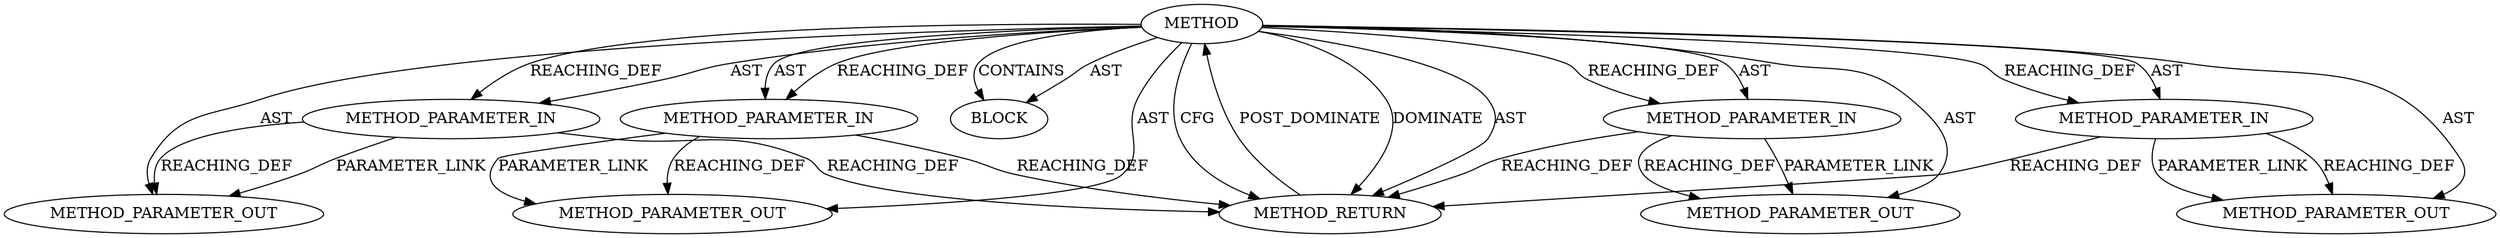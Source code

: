 digraph {
  12752 [label=METHOD AST_PARENT_TYPE="NAMESPACE_BLOCK" AST_PARENT_FULL_NAME="<global>" ORDER=0 CODE="<empty>" FULL_NAME="ceph_decode_8_safe" IS_EXTERNAL=true FILENAME="<empty>" SIGNATURE="" NAME="ceph_decode_8_safe"]
  12755 [label=METHOD_PARAMETER_IN ORDER=3 CODE="p3" IS_VARIADIC=false TYPE_FULL_NAME="ANY" EVALUATION_STRATEGY="BY_VALUE" INDEX=3 NAME="p3"]
  12756 [label=METHOD_PARAMETER_IN ORDER=4 CODE="p4" IS_VARIADIC=false TYPE_FULL_NAME="ANY" EVALUATION_STRATEGY="BY_VALUE" INDEX=4 NAME="p4"]
  13529 [label=METHOD_PARAMETER_OUT ORDER=1 CODE="p1" IS_VARIADIC=false TYPE_FULL_NAME="ANY" EVALUATION_STRATEGY="BY_VALUE" INDEX=1 NAME="p1"]
  12757 [label=BLOCK ORDER=1 ARGUMENT_INDEX=1 CODE="<empty>" TYPE_FULL_NAME="ANY"]
  13531 [label=METHOD_PARAMETER_OUT ORDER=3 CODE="p3" IS_VARIADIC=false TYPE_FULL_NAME="ANY" EVALUATION_STRATEGY="BY_VALUE" INDEX=3 NAME="p3"]
  12758 [label=METHOD_RETURN ORDER=2 CODE="RET" TYPE_FULL_NAME="ANY" EVALUATION_STRATEGY="BY_VALUE"]
  13530 [label=METHOD_PARAMETER_OUT ORDER=2 CODE="p2" IS_VARIADIC=false TYPE_FULL_NAME="ANY" EVALUATION_STRATEGY="BY_VALUE" INDEX=2 NAME="p2"]
  12753 [label=METHOD_PARAMETER_IN ORDER=1 CODE="p1" IS_VARIADIC=false TYPE_FULL_NAME="ANY" EVALUATION_STRATEGY="BY_VALUE" INDEX=1 NAME="p1"]
  12754 [label=METHOD_PARAMETER_IN ORDER=2 CODE="p2" IS_VARIADIC=false TYPE_FULL_NAME="ANY" EVALUATION_STRATEGY="BY_VALUE" INDEX=2 NAME="p2"]
  13532 [label=METHOD_PARAMETER_OUT ORDER=4 CODE="p4" IS_VARIADIC=false TYPE_FULL_NAME="ANY" EVALUATION_STRATEGY="BY_VALUE" INDEX=4 NAME="p4"]
  12752 -> 13532 [label=AST ]
  12752 -> 13530 [label=AST ]
  12752 -> 12757 [label=CONTAINS ]
  12752 -> 12755 [label=REACHING_DEF VARIABLE=""]
  12752 -> 12754 [label=REACHING_DEF VARIABLE=""]
  12752 -> 12758 [label=DOMINATE ]
  12752 -> 12756 [label=REACHING_DEF VARIABLE=""]
  12756 -> 13532 [label=PARAMETER_LINK ]
  12752 -> 12758 [label=AST ]
  12753 -> 12758 [label=REACHING_DEF VARIABLE="p1"]
  12755 -> 12758 [label=REACHING_DEF VARIABLE="p3"]
  12755 -> 13531 [label=PARAMETER_LINK ]
  12755 -> 13531 [label=REACHING_DEF VARIABLE="p3"]
  12752 -> 13531 [label=AST ]
  12756 -> 13532 [label=REACHING_DEF VARIABLE="p4"]
  12752 -> 12753 [label=AST ]
  12752 -> 12753 [label=REACHING_DEF VARIABLE=""]
  12752 -> 12757 [label=AST ]
  12754 -> 13530 [label=REACHING_DEF VARIABLE="p2"]
  12752 -> 13529 [label=AST ]
  12754 -> 12758 [label=REACHING_DEF VARIABLE="p2"]
  12752 -> 12754 [label=AST ]
  12752 -> 12756 [label=AST ]
  12753 -> 13529 [label=REACHING_DEF VARIABLE="p1"]
  12756 -> 12758 [label=REACHING_DEF VARIABLE="p4"]
  12752 -> 12758 [label=CFG ]
  12753 -> 13529 [label=PARAMETER_LINK ]
  12754 -> 13530 [label=PARAMETER_LINK ]
  12752 -> 12755 [label=AST ]
  12758 -> 12752 [label=POST_DOMINATE ]
}
